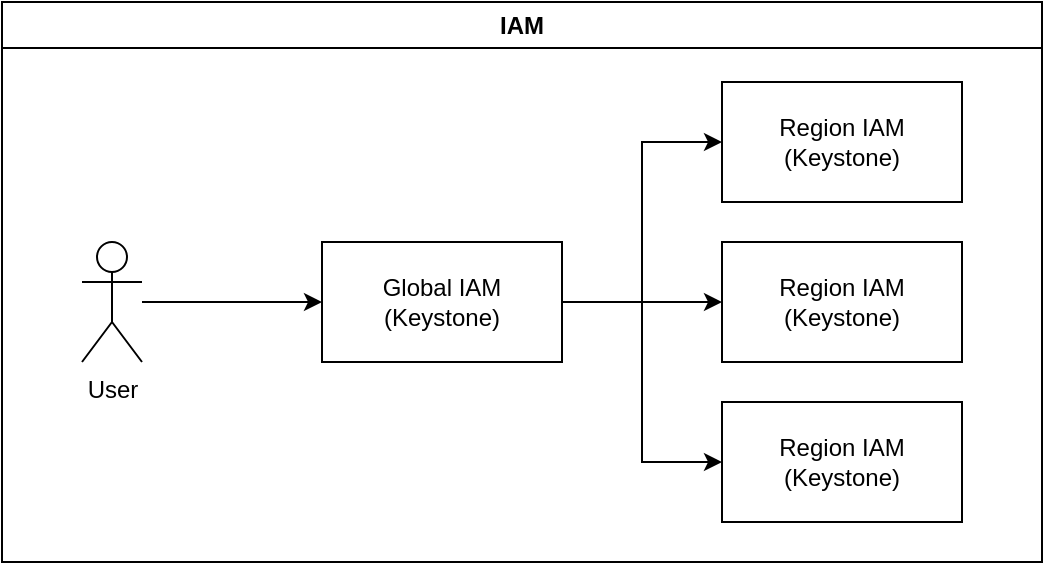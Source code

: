 <mxfile version="24.7.10">
  <diagram name="페이지-1" id="U8h3eJAdfsPCsxLOnBdC">
    <mxGraphModel dx="1420" dy="747" grid="1" gridSize="10" guides="1" tooltips="1" connect="1" arrows="1" fold="1" page="1" pageScale="1" pageWidth="827" pageHeight="1169" math="0" shadow="0">
      <root>
        <mxCell id="0" />
        <mxCell id="1" parent="0" />
        <mxCell id="pfMo5MT4x8HFnHqQk4fO-1" value="IAM" style="swimlane;whiteSpace=wrap;html=1;" parent="1" vertex="1">
          <mxGeometry x="40" y="40" width="520" height="280" as="geometry" />
        </mxCell>
        <mxCell id="9uHBMj7-prGNQZwPd3vU-1" style="edgeStyle=orthogonalEdgeStyle;rounded=0;orthogonalLoop=1;jettySize=auto;html=1;" edge="1" parent="pfMo5MT4x8HFnHqQk4fO-1" source="ZVZusysqvdcresy3xZjS-1" target="ZVZusysqvdcresy3xZjS-2">
          <mxGeometry relative="1" as="geometry" />
        </mxCell>
        <mxCell id="ZVZusysqvdcresy3xZjS-1" value="User" style="shape=umlActor;verticalLabelPosition=bottom;verticalAlign=top;html=1;outlineConnect=0;" parent="pfMo5MT4x8HFnHqQk4fO-1" vertex="1">
          <mxGeometry x="40" y="120" width="30" height="60" as="geometry" />
        </mxCell>
        <mxCell id="9uHBMj7-prGNQZwPd3vU-2" style="edgeStyle=elbowEdgeStyle;rounded=0;orthogonalLoop=1;jettySize=auto;html=1;" edge="1" parent="pfMo5MT4x8HFnHqQk4fO-1" source="ZVZusysqvdcresy3xZjS-2" target="ZVZusysqvdcresy3xZjS-3">
          <mxGeometry relative="1" as="geometry" />
        </mxCell>
        <mxCell id="9uHBMj7-prGNQZwPd3vU-3" style="edgeStyle=orthogonalEdgeStyle;rounded=0;orthogonalLoop=1;jettySize=auto;html=1;" edge="1" parent="pfMo5MT4x8HFnHqQk4fO-1" source="ZVZusysqvdcresy3xZjS-2" target="ZVZusysqvdcresy3xZjS-4">
          <mxGeometry relative="1" as="geometry" />
        </mxCell>
        <mxCell id="9uHBMj7-prGNQZwPd3vU-6" style="edgeStyle=elbowEdgeStyle;rounded=0;orthogonalLoop=1;jettySize=auto;html=1;" edge="1" parent="pfMo5MT4x8HFnHqQk4fO-1" source="ZVZusysqvdcresy3xZjS-2" target="ZVZusysqvdcresy3xZjS-5">
          <mxGeometry relative="1" as="geometry" />
        </mxCell>
        <mxCell id="ZVZusysqvdcresy3xZjS-2" value="Global IAM&lt;div&gt;(Keystone)&lt;/div&gt;" style="rounded=0;whiteSpace=wrap;html=1;" parent="pfMo5MT4x8HFnHqQk4fO-1" vertex="1">
          <mxGeometry x="160" y="120" width="120" height="60" as="geometry" />
        </mxCell>
        <mxCell id="ZVZusysqvdcresy3xZjS-3" value="Region IAM&lt;div&gt;(Keystone)&lt;/div&gt;" style="rounded=0;whiteSpace=wrap;html=1;" parent="pfMo5MT4x8HFnHqQk4fO-1" vertex="1">
          <mxGeometry x="360" y="40" width="120" height="60" as="geometry" />
        </mxCell>
        <mxCell id="ZVZusysqvdcresy3xZjS-4" value="Region IAM&lt;div&gt;(Keystone)&lt;/div&gt;" style="rounded=0;whiteSpace=wrap;html=1;" parent="pfMo5MT4x8HFnHqQk4fO-1" vertex="1">
          <mxGeometry x="360" y="120" width="120" height="60" as="geometry" />
        </mxCell>
        <mxCell id="ZVZusysqvdcresy3xZjS-5" value="Region IAM&lt;div&gt;(Keystone)&lt;/div&gt;" style="rounded=0;whiteSpace=wrap;html=1;" parent="pfMo5MT4x8HFnHqQk4fO-1" vertex="1">
          <mxGeometry x="360" y="200" width="120" height="60" as="geometry" />
        </mxCell>
      </root>
    </mxGraphModel>
  </diagram>
</mxfile>
